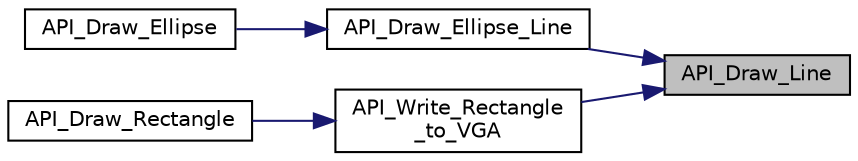 digraph "API_Draw_Line"
{
 // LATEX_PDF_SIZE
  edge [fontname="Helvetica",fontsize="10",labelfontname="Helvetica",labelfontsize="10"];
  node [fontname="Helvetica",fontsize="10",shape=record];
  rankdir="RL";
  Node1 [label="API_Draw_Line",height=0.2,width=0.4,color="black", fillcolor="grey75", style="filled", fontcolor="black",tooltip="This function is used for drawing a line on the VGA screen."];
  Node1 -> Node2 [dir="back",color="midnightblue",fontsize="10",style="solid"];
  Node2 [label="API_Draw_Ellipse_Line",height=0.2,width=0.4,color="black", fillcolor="white", style="filled",URL="$ellipse_8h.html#a714459c3278993d76088bb586002476c",tooltip=" "];
  Node2 -> Node3 [dir="back",color="midnightblue",fontsize="10",style="solid"];
  Node3 [label="API_Draw_Ellipse",height=0.2,width=0.4,color="black", fillcolor="white", style="filled",URL="$ellipse_8h.html#a2c22d369b239025f9ca327663ec3a86a",tooltip="This function is used for drawing an ellipse on the VGA screen."];
  Node1 -> Node4 [dir="back",color="midnightblue",fontsize="10",style="solid"];
  Node4 [label="API_Write_Rectangle\l_to_VGA",height=0.2,width=0.4,color="black", fillcolor="white", style="filled",URL="$rectangle_8h.html#aa60c0f3bef0d6513c125972eea829092",tooltip="This function writes the rectangle pixel data to the VGA RAM."];
  Node4 -> Node5 [dir="back",color="midnightblue",fontsize="10",style="solid"];
  Node5 [label="API_Draw_Rectangle",height=0.2,width=0.4,color="black", fillcolor="white", style="filled",URL="$rectangle_8h.html#a0b83460dfcab1acbf9548526245322da",tooltip="Draw rectangle functions."];
}

